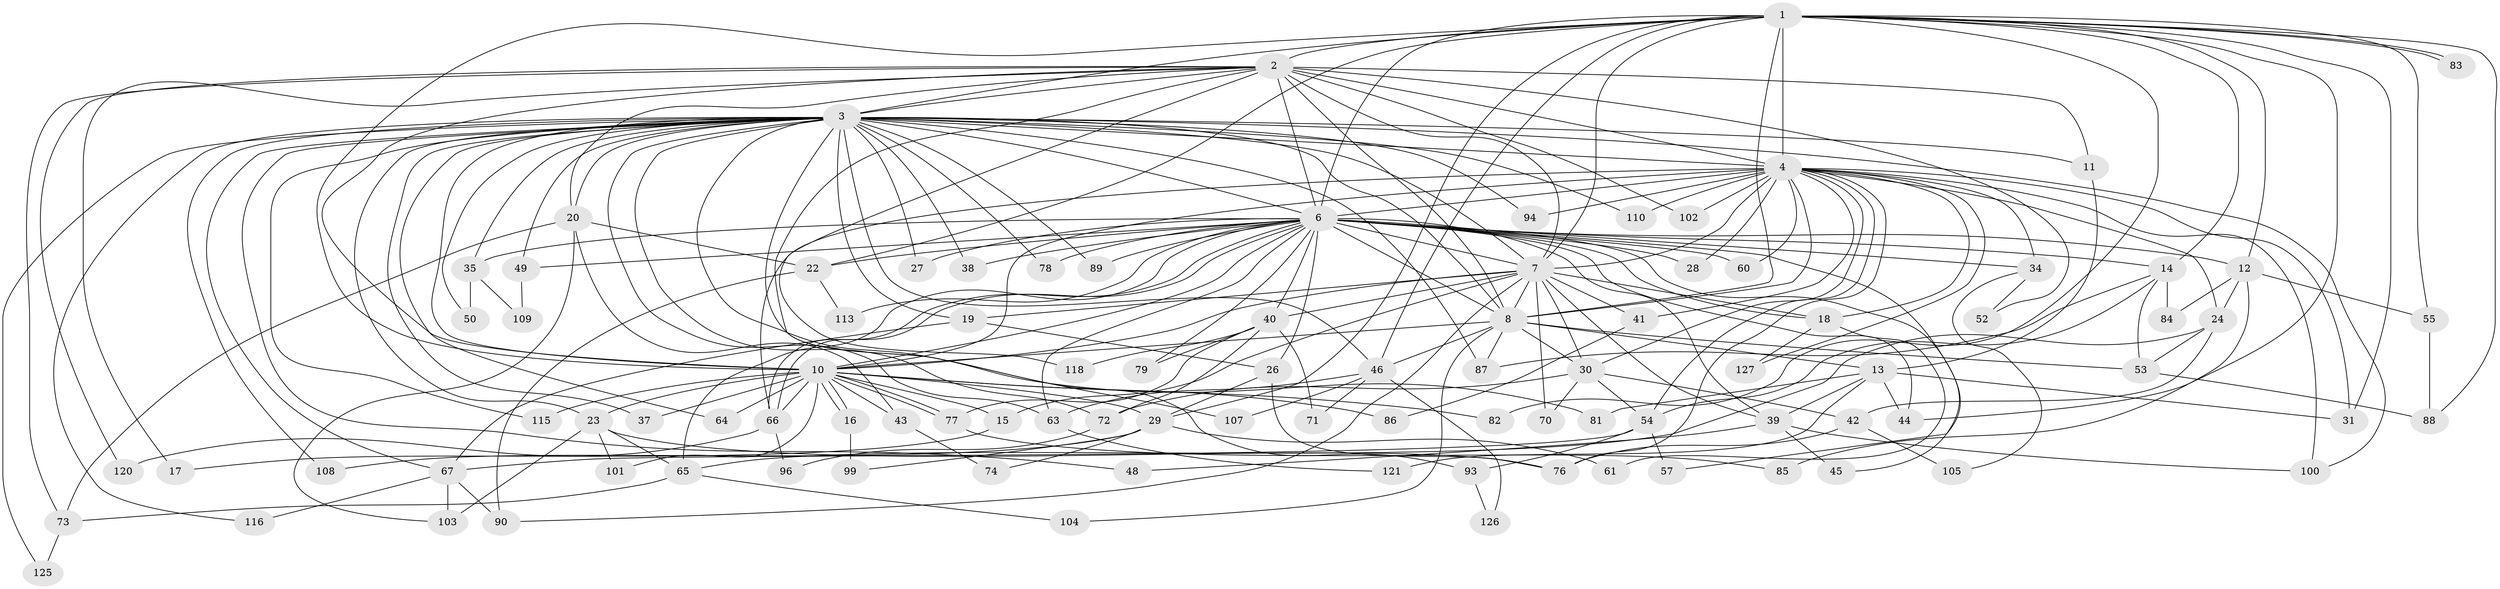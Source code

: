 // Generated by graph-tools (version 1.1) at 2025/23/03/03/25 07:23:36]
// undirected, 96 vertices, 229 edges
graph export_dot {
graph [start="1"]
  node [color=gray90,style=filled];
  1 [super="+32"];
  2 [super="+47"];
  3 [super="+25"];
  4 [super="+5"];
  6 [super="+9"];
  7 [super="+69"];
  8 [super="+92"];
  10 [super="+122"];
  11;
  12 [super="+21"];
  13 [super="+62"];
  14;
  15;
  16;
  17;
  18 [super="+58"];
  19;
  20;
  22 [super="+80"];
  23 [super="+119"];
  24 [super="+59"];
  26 [super="+130"];
  27;
  28;
  29 [super="+36"];
  30 [super="+33"];
  31 [super="+51"];
  34;
  35;
  37;
  38;
  39 [super="+98"];
  40 [super="+117"];
  41;
  42;
  43;
  44 [super="+95"];
  45;
  46 [super="+106"];
  48;
  49;
  50;
  52;
  53 [super="+75"];
  54 [super="+56"];
  55;
  57;
  60;
  61;
  63 [super="+124"];
  64;
  65 [super="+111"];
  66 [super="+91"];
  67 [super="+68"];
  70;
  71;
  72 [super="+114"];
  73 [super="+129"];
  74;
  76 [super="+97"];
  77;
  78;
  79;
  81;
  82;
  83;
  84;
  85;
  86;
  87;
  88 [super="+128"];
  89;
  90 [super="+112"];
  93;
  94;
  96;
  99;
  100 [super="+123"];
  101;
  102;
  103;
  104;
  105;
  107;
  108;
  109;
  110;
  113;
  115;
  116;
  118;
  120;
  121;
  125;
  126;
  127;
  1 -- 2 [weight=2];
  1 -- 3;
  1 -- 4 [weight=2];
  1 -- 6 [weight=2];
  1 -- 7;
  1 -- 8;
  1 -- 10;
  1 -- 12 [weight=2];
  1 -- 14;
  1 -- 22;
  1 -- 44;
  1 -- 46;
  1 -- 55;
  1 -- 82;
  1 -- 83;
  1 -- 83;
  1 -- 88;
  1 -- 29;
  1 -- 31;
  2 -- 3;
  2 -- 4 [weight=3];
  2 -- 6 [weight=2];
  2 -- 7;
  2 -- 8;
  2 -- 10;
  2 -- 11;
  2 -- 17;
  2 -- 20;
  2 -- 52;
  2 -- 73;
  2 -- 107;
  2 -- 118;
  2 -- 120;
  2 -- 102;
  3 -- 4 [weight=2];
  3 -- 6 [weight=2];
  3 -- 7;
  3 -- 8;
  3 -- 10;
  3 -- 11 [weight=2];
  3 -- 19;
  3 -- 20;
  3 -- 23;
  3 -- 27;
  3 -- 35;
  3 -- 37;
  3 -- 38;
  3 -- 48;
  3 -- 49;
  3 -- 50;
  3 -- 63;
  3 -- 64;
  3 -- 67;
  3 -- 72;
  3 -- 78;
  3 -- 81;
  3 -- 87;
  3 -- 93;
  3 -- 94;
  3 -- 100;
  3 -- 108;
  3 -- 110;
  3 -- 115;
  3 -- 116;
  3 -- 125;
  3 -- 89;
  3 -- 46;
  4 -- 6 [weight=4];
  4 -- 7 [weight=2];
  4 -- 8 [weight=2];
  4 -- 10 [weight=2];
  4 -- 24;
  4 -- 30;
  4 -- 76;
  4 -- 18;
  4 -- 28;
  4 -- 94;
  4 -- 31;
  4 -- 34;
  4 -- 102;
  4 -- 41;
  4 -- 110;
  4 -- 60;
  4 -- 127;
  4 -- 54;
  4 -- 66;
  4 -- 100;
  6 -- 7 [weight=2];
  6 -- 8 [weight=2];
  6 -- 10 [weight=2];
  6 -- 14;
  6 -- 26;
  6 -- 27;
  6 -- 34;
  6 -- 38;
  6 -- 45;
  6 -- 49;
  6 -- 63;
  6 -- 66;
  6 -- 66;
  6 -- 78;
  6 -- 79;
  6 -- 12;
  6 -- 89;
  6 -- 28;
  6 -- 35;
  6 -- 39;
  6 -- 40;
  6 -- 44;
  6 -- 113;
  6 -- 57;
  6 -- 60;
  6 -- 22;
  6 -- 18;
  6 -- 65;
  7 -- 8;
  7 -- 10;
  7 -- 15;
  7 -- 18;
  7 -- 19;
  7 -- 39;
  7 -- 40;
  7 -- 41;
  7 -- 70;
  7 -- 90;
  7 -- 30 [weight=2];
  8 -- 10;
  8 -- 13;
  8 -- 30;
  8 -- 46;
  8 -- 53;
  8 -- 104;
  8 -- 87;
  10 -- 15;
  10 -- 16;
  10 -- 16;
  10 -- 23;
  10 -- 29;
  10 -- 37;
  10 -- 43;
  10 -- 64;
  10 -- 77;
  10 -- 77;
  10 -- 82;
  10 -- 86;
  10 -- 101;
  10 -- 115;
  10 -- 66;
  11 -- 13;
  12 -- 24;
  12 -- 84;
  12 -- 85;
  12 -- 55;
  13 -- 81;
  13 -- 39;
  13 -- 121;
  13 -- 31;
  13 -- 44;
  14 -- 53;
  14 -- 54;
  14 -- 84;
  14 -- 87;
  15 -- 17;
  16 -- 99;
  18 -- 127;
  18 -- 61;
  19 -- 26;
  19 -- 67;
  20 -- 22;
  20 -- 43;
  20 -- 73;
  20 -- 103;
  22 -- 90;
  22 -- 113;
  23 -- 65;
  23 -- 76;
  23 -- 101;
  23 -- 103;
  24 -- 42;
  24 -- 65;
  24 -- 53;
  26 -- 29;
  26 -- 76;
  29 -- 61;
  29 -- 74;
  29 -- 108;
  29 -- 99;
  30 -- 42;
  30 -- 54;
  30 -- 70;
  30 -- 72;
  34 -- 52;
  34 -- 105;
  35 -- 50;
  35 -- 109;
  39 -- 45;
  39 -- 48;
  39 -- 100;
  40 -- 71;
  40 -- 72;
  40 -- 79;
  40 -- 118;
  40 -- 77;
  41 -- 86;
  42 -- 105;
  42 -- 76;
  43 -- 74;
  46 -- 71;
  46 -- 107;
  46 -- 126;
  46 -- 63;
  49 -- 109;
  53 -- 88;
  54 -- 57;
  54 -- 93;
  54 -- 67;
  55 -- 88;
  63 -- 121;
  65 -- 104;
  65 -- 73;
  66 -- 96;
  66 -- 120;
  67 -- 103;
  67 -- 116;
  67 -- 90;
  72 -- 96;
  73 -- 125;
  77 -- 85;
  93 -- 126;
}
